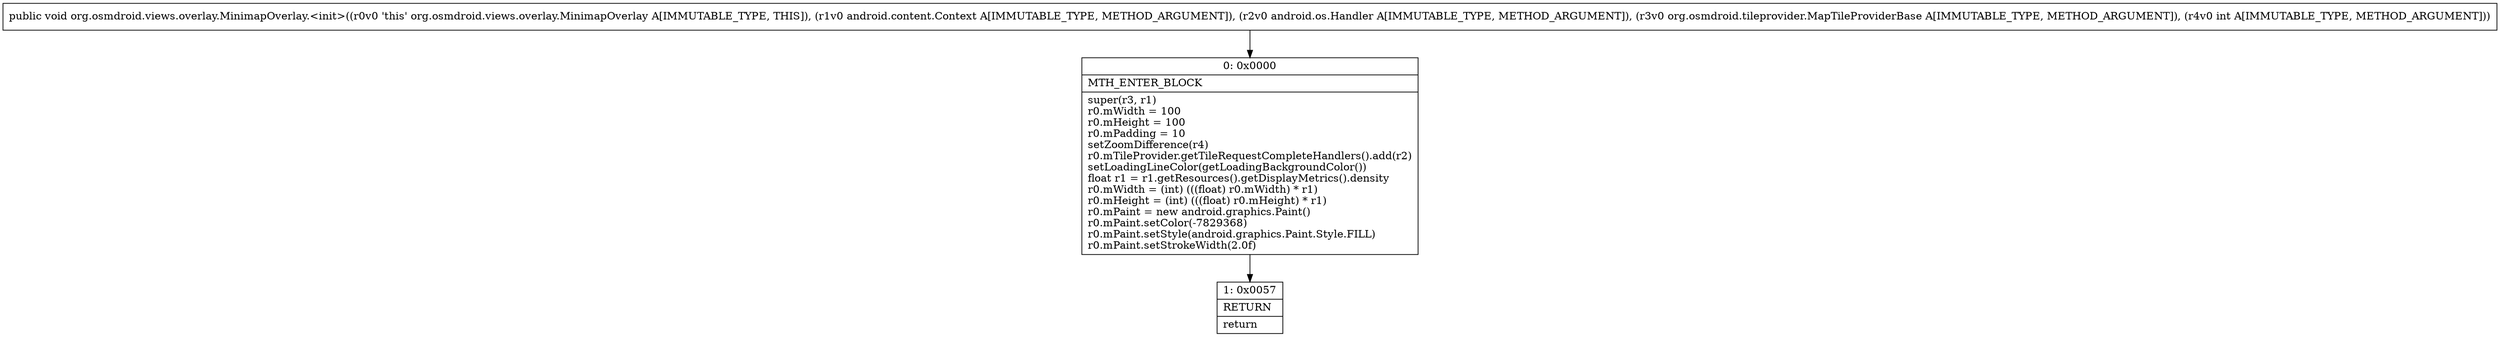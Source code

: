 digraph "CFG fororg.osmdroid.views.overlay.MinimapOverlay.\<init\>(Landroid\/content\/Context;Landroid\/os\/Handler;Lorg\/osmdroid\/tileprovider\/MapTileProviderBase;I)V" {
Node_0 [shape=record,label="{0\:\ 0x0000|MTH_ENTER_BLOCK\l|super(r3, r1)\lr0.mWidth = 100\lr0.mHeight = 100\lr0.mPadding = 10\lsetZoomDifference(r4)\lr0.mTileProvider.getTileRequestCompleteHandlers().add(r2)\lsetLoadingLineColor(getLoadingBackgroundColor())\lfloat r1 = r1.getResources().getDisplayMetrics().density\lr0.mWidth = (int) (((float) r0.mWidth) * r1)\lr0.mHeight = (int) (((float) r0.mHeight) * r1)\lr0.mPaint = new android.graphics.Paint()\lr0.mPaint.setColor(\-7829368)\lr0.mPaint.setStyle(android.graphics.Paint.Style.FILL)\lr0.mPaint.setStrokeWidth(2.0f)\l}"];
Node_1 [shape=record,label="{1\:\ 0x0057|RETURN\l|return\l}"];
MethodNode[shape=record,label="{public void org.osmdroid.views.overlay.MinimapOverlay.\<init\>((r0v0 'this' org.osmdroid.views.overlay.MinimapOverlay A[IMMUTABLE_TYPE, THIS]), (r1v0 android.content.Context A[IMMUTABLE_TYPE, METHOD_ARGUMENT]), (r2v0 android.os.Handler A[IMMUTABLE_TYPE, METHOD_ARGUMENT]), (r3v0 org.osmdroid.tileprovider.MapTileProviderBase A[IMMUTABLE_TYPE, METHOD_ARGUMENT]), (r4v0 int A[IMMUTABLE_TYPE, METHOD_ARGUMENT])) }"];
MethodNode -> Node_0;
Node_0 -> Node_1;
}

